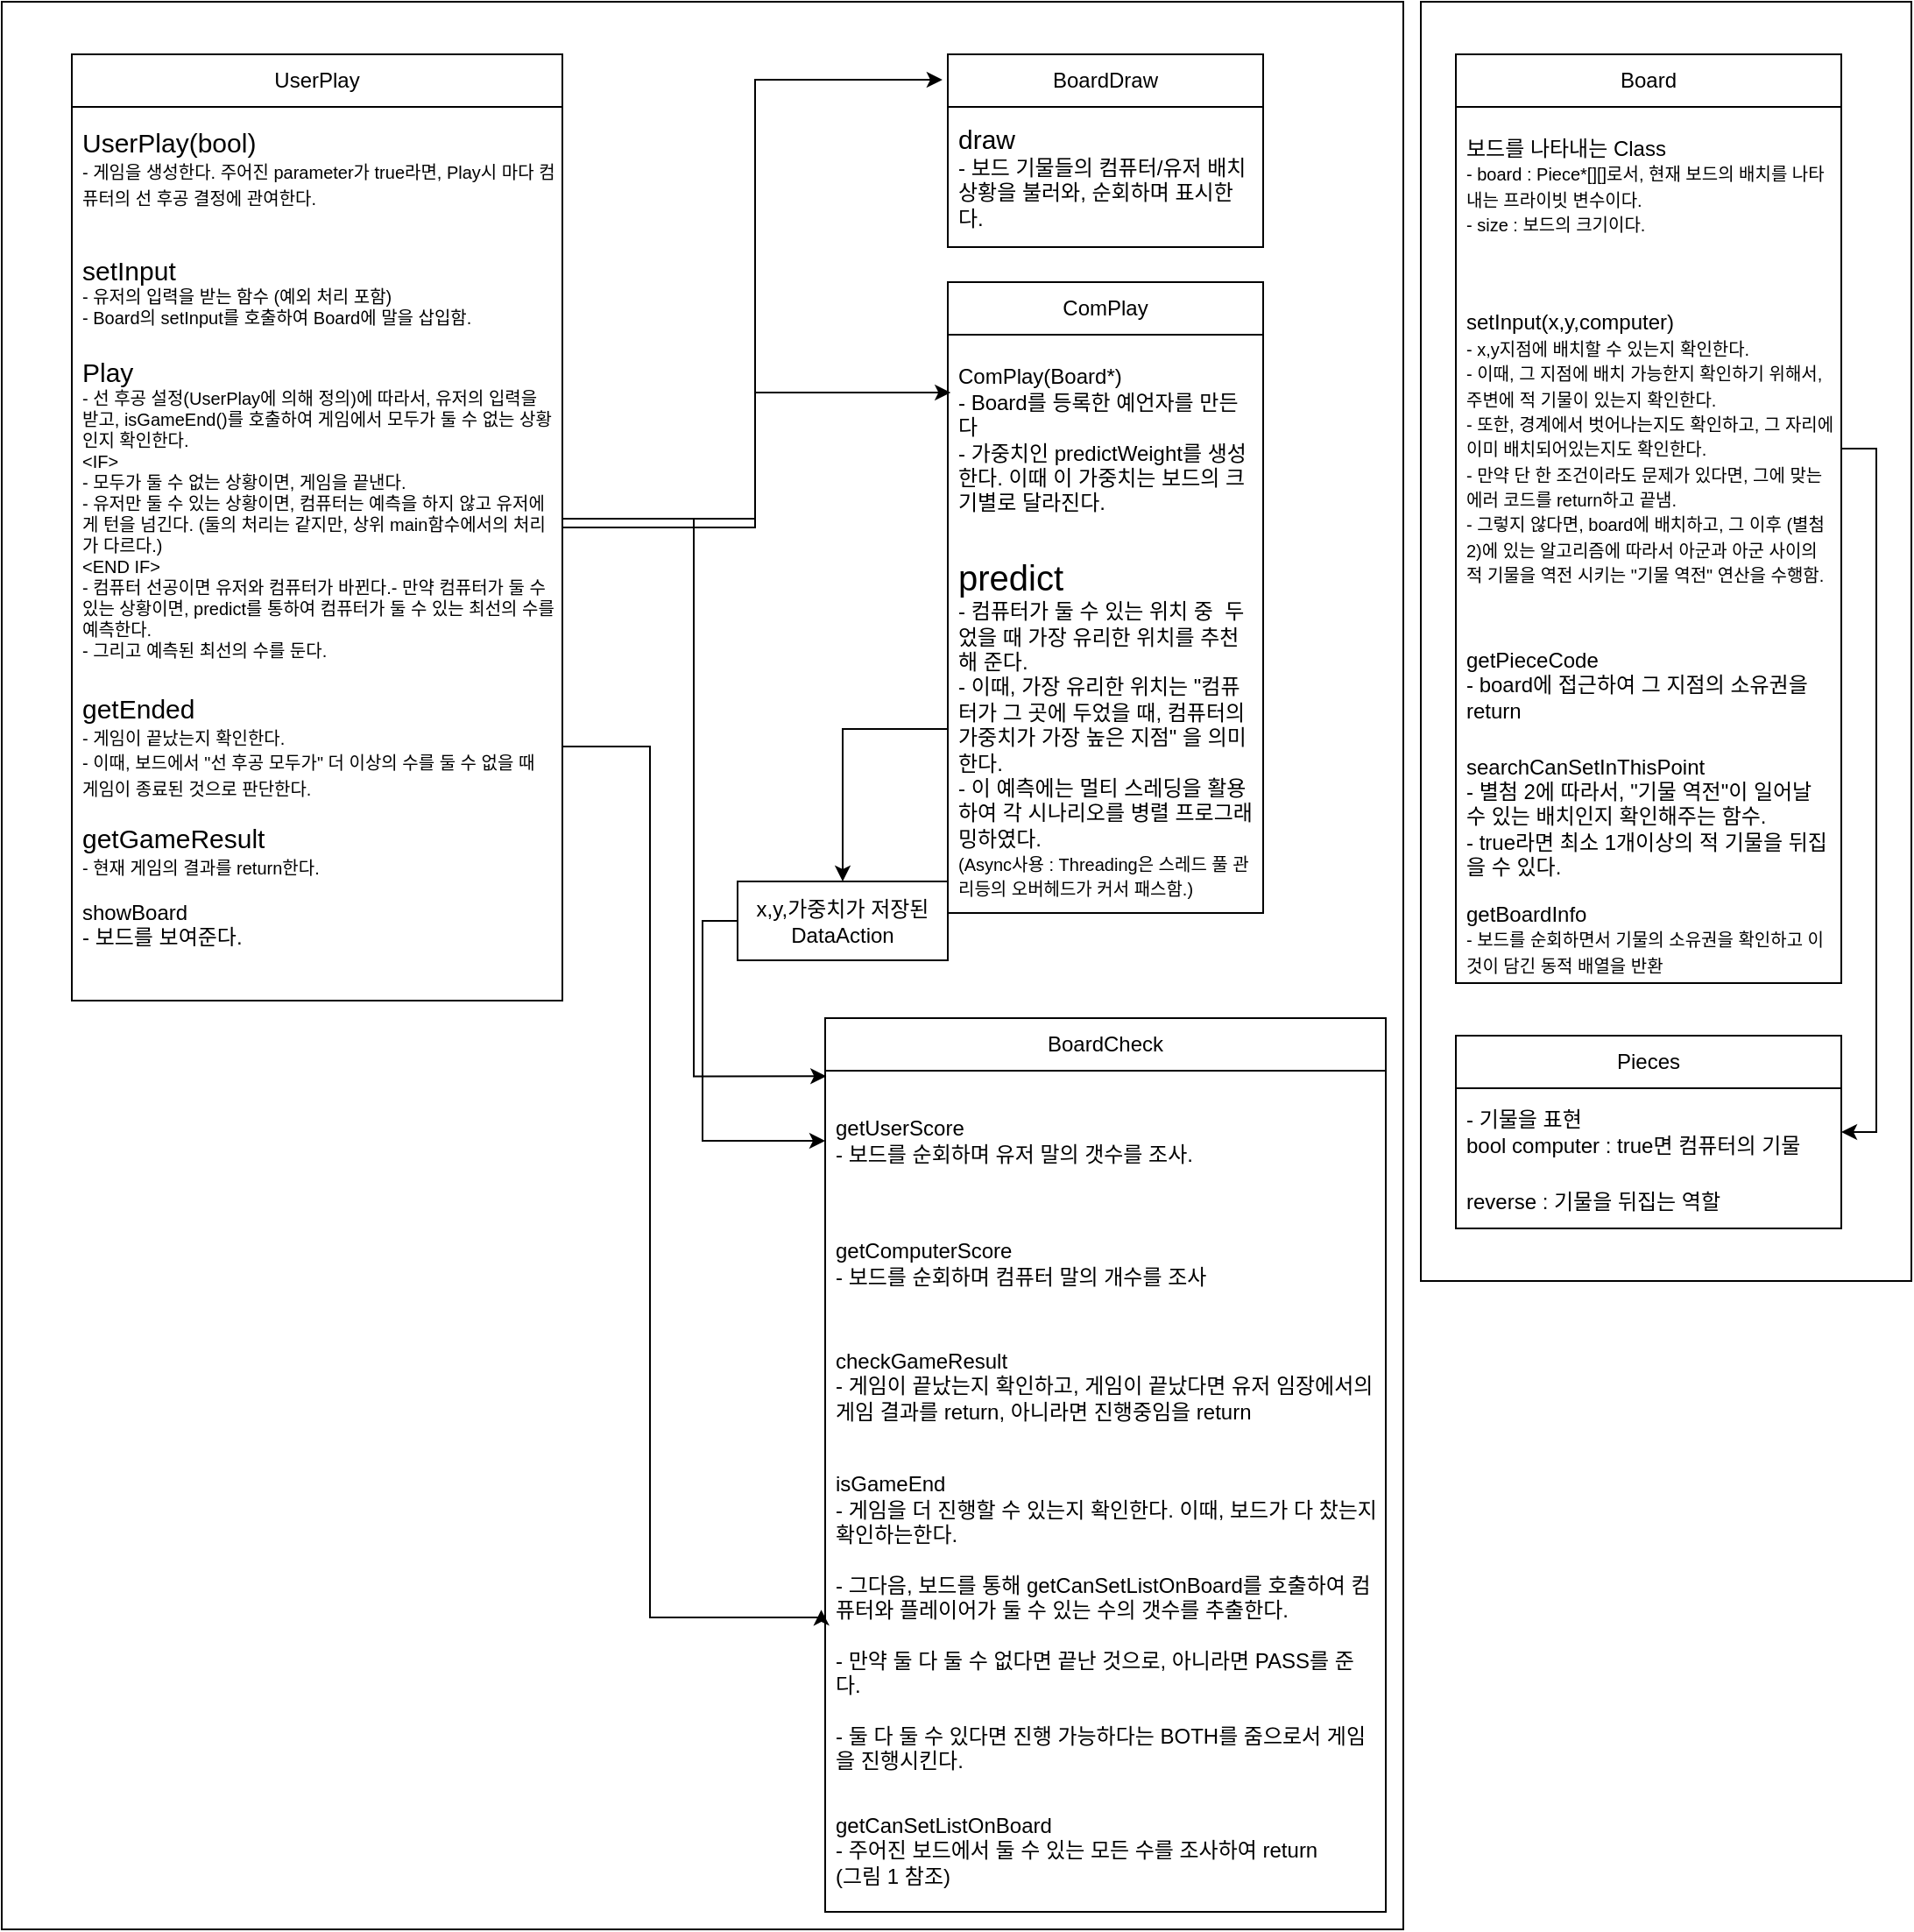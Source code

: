 <mxfile version="24.4.14" type="device">
  <diagram id="C5RBs43oDa-KdzZeNtuy" name="Page-1">
    <mxGraphModel dx="1728" dy="915" grid="1" gridSize="10" guides="1" tooltips="1" connect="1" arrows="1" fold="1" page="1" pageScale="1" pageWidth="827" pageHeight="1169" math="0" shadow="0">
      <root>
        <mxCell id="WIyWlLk6GJQsqaUBKTNV-0" />
        <mxCell id="WIyWlLk6GJQsqaUBKTNV-1" parent="WIyWlLk6GJQsqaUBKTNV-0" />
        <mxCell id="nndRhzMpZOMBTP4WqLoM-44" value="" style="rounded=0;whiteSpace=wrap;html=1;" parent="WIyWlLk6GJQsqaUBKTNV-1" vertex="1">
          <mxGeometry x="30" y="60" width="800" height="1100" as="geometry" />
        </mxCell>
        <mxCell id="nndRhzMpZOMBTP4WqLoM-5" value="UserPlay" style="swimlane;fontStyle=0;childLayout=stackLayout;horizontal=1;startSize=30;horizontalStack=0;resizeParent=1;resizeParentMax=0;resizeLast=0;collapsible=1;marginBottom=0;whiteSpace=wrap;html=1;" parent="WIyWlLk6GJQsqaUBKTNV-1" vertex="1">
          <mxGeometry x="70" y="90" width="280" height="540" as="geometry">
            <mxRectangle x="140" y="90" width="90" height="30" as="alternateBounds" />
          </mxGeometry>
        </mxCell>
        <mxCell id="nndRhzMpZOMBTP4WqLoM-12" value="&lt;font style=&quot;&quot;&gt;&lt;span style=&quot;font-size: 15px;&quot;&gt;UserPlay(bool)&lt;/span&gt;&lt;br style=&quot;&quot;&gt;&lt;font style=&quot;font-size: 10px;&quot;&gt;- 게임을 생성한다. 주어진 parameter가 true라면, Play시 마다 컴퓨터의 선 후공 결정에 관여한다.&lt;/font&gt;&lt;/font&gt;" style="text;strokeColor=none;fillColor=none;align=left;verticalAlign=middle;spacingLeft=4;spacingRight=4;overflow=hidden;points=[[0,0.5],[1,0.5]];portConstraint=eastwest;rotatable=0;whiteSpace=wrap;html=1;" parent="nndRhzMpZOMBTP4WqLoM-5" vertex="1">
          <mxGeometry y="30" width="280" height="70" as="geometry" />
        </mxCell>
        <mxCell id="nndRhzMpZOMBTP4WqLoM-6" value="&lt;font style=&quot;font-size: 15px;&quot;&gt;setInput&lt;/font&gt;&lt;div style=&quot;font-size: 10px;&quot;&gt;- 유저의 입력을 받는 함수 (예외 처리 포함)&lt;br&gt;- Board의&amp;nbsp;setInput를 호출하여 Board에 말을 삽입함.&lt;/div&gt;" style="text;strokeColor=none;fillColor=none;align=left;verticalAlign=middle;spacingLeft=4;spacingRight=4;overflow=hidden;points=[[0,0.5],[1,0.5]];portConstraint=eastwest;rotatable=0;whiteSpace=wrap;html=1;" parent="nndRhzMpZOMBTP4WqLoM-5" vertex="1">
          <mxGeometry y="100" width="280" height="70" as="geometry" />
        </mxCell>
        <mxCell id="nndRhzMpZOMBTP4WqLoM-7" value="&lt;font style=&quot;font-size: 15px;&quot;&gt;Play&lt;/font&gt;&lt;div style=&quot;font-size: 10px;&quot;&gt;&lt;font style=&quot;font-size: 10px;&quot;&gt;- 선 후공 설정(UserPlay에 의해 정의)에 따라서, 유저의 입력을 받고,&amp;nbsp;isGameEnd()를 호출하여 게임에서 모두가 둘 수 없는 상황인지 확인한다.&lt;br&gt;&amp;lt;IF&amp;gt;&lt;/font&gt;&lt;/div&gt;&lt;div style=&quot;font-size: 10px;&quot;&gt;&lt;font style=&quot;font-size: 10px;&quot;&gt;- 모두가 둘 수 없는 상황이면, 게임을 끝낸다.&lt;/font&gt;&lt;/div&gt;&lt;div style=&quot;font-size: 10px;&quot;&gt;&lt;font style=&quot;font-size: 10px;&quot;&gt;- 유저만 둘 수 있는 상황이면, 컴퓨터는 예측을 하지 않고 유저에게 턴을 넘긴다. (둘의 처리는 같지만, 상위 main함수에서의 처리가 다르다.)&lt;br&gt;&amp;lt;END IF&amp;gt;&lt;/font&gt;&lt;/div&gt;&lt;div style=&quot;font-size: 10px;&quot;&gt;&lt;font style=&quot;font-size: 10px;&quot;&gt;- 컴퓨터 선공이면 유저와 컴퓨터가 바뀐다.&lt;span style=&quot;background-color: initial;&quot;&gt;- 만약 컴퓨터가 둘 수 있는 상황이면,&amp;nbsp;predict를 통하여 컴퓨터가 둘 수 있는 최선의 수를 예측한다.&lt;/span&gt;&lt;br&gt;&lt;/font&gt;&lt;/div&gt;&lt;div style=&quot;font-size: 10px;&quot;&gt;&lt;font style=&quot;font-size: 10px;&quot;&gt;- 그리고 예측된 최선의 수를 둔다.&lt;br&gt;&lt;br&gt;&lt;/font&gt;&lt;/div&gt;" style="text;strokeColor=none;fillColor=none;align=left;verticalAlign=middle;spacingLeft=4;spacingRight=4;overflow=hidden;points=[[0,0.5],[1,0.5]];portConstraint=eastwest;rotatable=0;whiteSpace=wrap;html=1;" parent="nndRhzMpZOMBTP4WqLoM-5" vertex="1">
          <mxGeometry y="170" width="280" height="190" as="geometry" />
        </mxCell>
        <mxCell id="nndRhzMpZOMBTP4WqLoM-8" value="&lt;font style=&quot;font-size: 15px;&quot;&gt;getEnded&lt;/font&gt;&lt;br&gt;&lt;font style=&quot;font-size: 10px;&quot;&gt;- 게임이 끝났는지 확인한다.&lt;br&gt;- 이때, 보드에서 &quot;선 후공 모두가&quot; 더 이상의 수를 둘 수 없을 때 게임이 종료된 것으로 판단한다.&amp;nbsp;&lt;/font&gt;" style="text;strokeColor=none;fillColor=none;align=left;verticalAlign=middle;spacingLeft=4;spacingRight=4;overflow=hidden;points=[[0,0.5],[1,0.5]];portConstraint=eastwest;rotatable=0;whiteSpace=wrap;html=1;" parent="nndRhzMpZOMBTP4WqLoM-5" vertex="1">
          <mxGeometry y="360" width="280" height="70" as="geometry" />
        </mxCell>
        <mxCell id="nndRhzMpZOMBTP4WqLoM-9" value="&lt;font style=&quot;font-size: 15px;&quot;&gt;getGameResult&lt;/font&gt;&lt;br&gt;&lt;font style=&quot;font-size: 10px;&quot;&gt;- 현재 게임의 결과를 return한다.&lt;/font&gt;" style="text;strokeColor=none;fillColor=none;align=left;verticalAlign=middle;spacingLeft=4;spacingRight=4;overflow=hidden;points=[[0,0.5],[1,0.5]];portConstraint=eastwest;rotatable=0;whiteSpace=wrap;html=1;" parent="nndRhzMpZOMBTP4WqLoM-5" vertex="1">
          <mxGeometry y="430" width="280" height="50" as="geometry" />
        </mxCell>
        <mxCell id="nndRhzMpZOMBTP4WqLoM-10" value="showBoard&lt;br&gt;- 보드를 보여준다." style="text;strokeColor=none;fillColor=none;align=left;verticalAlign=middle;spacingLeft=4;spacingRight=4;overflow=hidden;points=[[0,0.5],[1,0.5]];portConstraint=eastwest;rotatable=0;whiteSpace=wrap;html=1;" parent="nndRhzMpZOMBTP4WqLoM-5" vertex="1">
          <mxGeometry y="480" width="280" height="30" as="geometry" />
        </mxCell>
        <mxCell id="nndRhzMpZOMBTP4WqLoM-11" style="text;strokeColor=none;fillColor=none;align=left;verticalAlign=middle;spacingLeft=4;spacingRight=4;overflow=hidden;points=[[0,0.5],[1,0.5]];portConstraint=eastwest;rotatable=0;whiteSpace=wrap;html=1;" parent="nndRhzMpZOMBTP4WqLoM-5" vertex="1">
          <mxGeometry y="510" width="280" height="30" as="geometry" />
        </mxCell>
        <mxCell id="nndRhzMpZOMBTP4WqLoM-16" style="edgeStyle=orthogonalEdgeStyle;rounded=0;orthogonalLoop=1;jettySize=auto;html=1;entryX=-0.017;entryY=0.132;entryDx=0;entryDy=0;entryPerimeter=0;" parent="WIyWlLk6GJQsqaUBKTNV-1" source="nndRhzMpZOMBTP4WqLoM-5" target="nndRhzMpZOMBTP4WqLoM-19" edge="1">
          <mxGeometry relative="1" as="geometry">
            <mxPoint x="591.6" y="96.4" as="targetPoint" />
          </mxGeometry>
        </mxCell>
        <mxCell id="nndRhzMpZOMBTP4WqLoM-18" style="edgeStyle=orthogonalEdgeStyle;rounded=0;orthogonalLoop=1;jettySize=auto;html=1;entryX=0.009;entryY=0.175;entryDx=0;entryDy=0;entryPerimeter=0;" parent="WIyWlLk6GJQsqaUBKTNV-1" source="nndRhzMpZOMBTP4WqLoM-7" target="nndRhzMpZOMBTP4WqLoM-23" edge="1">
          <mxGeometry relative="1" as="geometry">
            <mxPoint x="570" y="270" as="targetPoint" />
          </mxGeometry>
        </mxCell>
        <mxCell id="nndRhzMpZOMBTP4WqLoM-19" value="BoardDraw" style="swimlane;fontStyle=0;childLayout=stackLayout;horizontal=1;startSize=30;horizontalStack=0;resizeParent=1;resizeParentMax=0;resizeLast=0;collapsible=1;marginBottom=0;whiteSpace=wrap;html=1;" parent="WIyWlLk6GJQsqaUBKTNV-1" vertex="1">
          <mxGeometry x="570" y="90" width="180" height="110" as="geometry" />
        </mxCell>
        <mxCell id="nndRhzMpZOMBTP4WqLoM-20" value="&lt;font style=&quot;font-size: 15px;&quot;&gt;draw&lt;/font&gt;&lt;br&gt;- 보드 기물들의 컴퓨터/유저 배치 상황을 불러와, 순회하며 표시한다." style="text;strokeColor=none;fillColor=none;align=left;verticalAlign=middle;spacingLeft=4;spacingRight=4;overflow=hidden;points=[[0,0.5],[1,0.5]];portConstraint=eastwest;rotatable=0;whiteSpace=wrap;html=1;" parent="nndRhzMpZOMBTP4WqLoM-19" vertex="1">
          <mxGeometry y="30" width="180" height="80" as="geometry" />
        </mxCell>
        <mxCell id="nndRhzMpZOMBTP4WqLoM-23" value="ComPlay" style="swimlane;fontStyle=0;childLayout=stackLayout;horizontal=1;startSize=30;horizontalStack=0;resizeParent=1;resizeParentMax=0;resizeLast=0;collapsible=1;marginBottom=0;whiteSpace=wrap;html=1;" parent="WIyWlLk6GJQsqaUBKTNV-1" vertex="1">
          <mxGeometry x="570" y="220" width="180" height="360" as="geometry" />
        </mxCell>
        <mxCell id="nndRhzMpZOMBTP4WqLoM-24" value="ComPlay(Board*)&lt;br&gt;- Board를 등록한 예언자를 만든다&lt;br&gt;- 가중치인 predictWeight를 생성한다. 이때 이 가중치는 보드의 크기별로 달라진다." style="text;strokeColor=none;fillColor=none;align=left;verticalAlign=middle;spacingLeft=4;spacingRight=4;overflow=hidden;points=[[0,0.5],[1,0.5]];portConstraint=eastwest;rotatable=0;whiteSpace=wrap;html=1;" parent="nndRhzMpZOMBTP4WqLoM-23" vertex="1">
          <mxGeometry y="30" width="180" height="120" as="geometry" />
        </mxCell>
        <mxCell id="nndRhzMpZOMBTP4WqLoM-25" value="&lt;font style=&quot;font-size: 20px;&quot;&gt;predict&lt;/font&gt;&lt;br&gt;- 컴퓨터가 둘 수 있는 위치 중&amp;nbsp; 두었을 때 가장 유리한 위치를 추천해 준다.&lt;div&gt;- 이때, 가장 유리한 위치는 &quot;컴퓨터가 그 곳에 두었을 때, 컴퓨터의 가중치가 가장 높은 지점&quot; 을 의미한다.&amp;nbsp;&lt;br&gt;- 이 예측에는 멀티 스레딩을 활용하여 각 시나리오를 병렬 프로그래밍하였다.&lt;br&gt;&lt;font style=&quot;font-size: 10px;&quot;&gt;(Async사용 : Threading은 스레드 풀 관리등의 오버헤드가 커서 패스함.)&lt;/font&gt;&lt;br&gt;&lt;/div&gt;" style="text;strokeColor=none;fillColor=none;align=left;verticalAlign=middle;spacingLeft=4;spacingRight=4;overflow=hidden;points=[[0,0.5],[1,0.5]];portConstraint=eastwest;rotatable=0;whiteSpace=wrap;html=1;" parent="nndRhzMpZOMBTP4WqLoM-23" vertex="1">
          <mxGeometry y="150" width="180" height="210" as="geometry" />
        </mxCell>
        <mxCell id="nndRhzMpZOMBTP4WqLoM-27" value="BoardCheck" style="swimlane;fontStyle=0;childLayout=stackLayout;horizontal=1;startSize=30;horizontalStack=0;resizeParent=1;resizeParentMax=0;resizeLast=0;collapsible=1;marginBottom=0;whiteSpace=wrap;html=1;" parent="WIyWlLk6GJQsqaUBKTNV-1" vertex="1">
          <mxGeometry x="500" y="640" width="320" height="510" as="geometry" />
        </mxCell>
        <mxCell id="nndRhzMpZOMBTP4WqLoM-28" value="getUserScore&lt;br&gt;- 보드를 순회하며 유저 말의 갯수를 조사." style="text;strokeColor=none;fillColor=none;align=left;verticalAlign=middle;spacingLeft=4;spacingRight=4;overflow=hidden;points=[[0,0.5],[1,0.5]];portConstraint=eastwest;rotatable=0;whiteSpace=wrap;html=1;" parent="nndRhzMpZOMBTP4WqLoM-27" vertex="1">
          <mxGeometry y="30" width="320" height="80" as="geometry" />
        </mxCell>
        <mxCell id="nndRhzMpZOMBTP4WqLoM-32" value="getComputerScore&lt;br&gt;- 보드를 순회하며 컴퓨터 말의 개수를 조사" style="text;strokeColor=none;fillColor=none;align=left;verticalAlign=middle;spacingLeft=4;spacingRight=4;overflow=hidden;points=[[0,0.5],[1,0.5]];portConstraint=eastwest;rotatable=0;whiteSpace=wrap;html=1;" parent="nndRhzMpZOMBTP4WqLoM-27" vertex="1">
          <mxGeometry y="110" width="320" height="60" as="geometry" />
        </mxCell>
        <mxCell id="nndRhzMpZOMBTP4WqLoM-31" value="checkGameResult&lt;br&gt;- 게임이 끝났는지 확인하고, 게임이 끝났다면 유저 임장에서의 게임 결과를 return, 아니라면 진행중임을 return" style="text;strokeColor=none;fillColor=none;align=left;verticalAlign=middle;spacingLeft=4;spacingRight=4;overflow=hidden;points=[[0,0.5],[1,0.5]];portConstraint=eastwest;rotatable=0;whiteSpace=wrap;html=1;" parent="nndRhzMpZOMBTP4WqLoM-27" vertex="1">
          <mxGeometry y="170" width="320" height="80" as="geometry" />
        </mxCell>
        <mxCell id="nndRhzMpZOMBTP4WqLoM-36" value="isGameEnd&lt;br&gt;- 게임을 더 진행할 수 있는지 확인한다. 이때, 보드가 다 찼는지 확인하는한다.&lt;br&gt;&lt;br&gt;- 그다음, 보드를 통해 getCanSetListOnBoard를 호출하여 컴퓨터와 플레이어가 둘 수 있는 수의 갯수를 추출한다.&lt;br&gt;&lt;br&gt;- 만약 둘 다 둘 수 없다면 끝난 것으로, 아니라면 PASS를 준다.&lt;br&gt;&lt;br&gt;- 둘 다 둘 수 있다면 진행 가능하다는 BOTH를 줌으로서 게임을 진행시킨다." style="text;strokeColor=none;fillColor=none;align=left;verticalAlign=middle;spacingLeft=4;spacingRight=4;overflow=hidden;points=[[0,0.5],[1,0.5]];portConstraint=eastwest;rotatable=0;whiteSpace=wrap;html=1;" parent="nndRhzMpZOMBTP4WqLoM-27" vertex="1">
          <mxGeometry y="250" width="320" height="190" as="geometry" />
        </mxCell>
        <mxCell id="nndRhzMpZOMBTP4WqLoM-35" value="getCanSetListOnBoard&lt;br&gt;- 주어진 보드에서 둘 수 있는 모든 수를 조사하여 return&lt;br&gt;(그림 1 참조)" style="text;strokeColor=none;fillColor=none;align=left;verticalAlign=middle;spacingLeft=4;spacingRight=4;overflow=hidden;points=[[0,0.5],[1,0.5]];portConstraint=eastwest;rotatable=0;whiteSpace=wrap;html=1;" parent="nndRhzMpZOMBTP4WqLoM-27" vertex="1">
          <mxGeometry y="440" width="320" height="70" as="geometry" />
        </mxCell>
        <mxCell id="nndRhzMpZOMBTP4WqLoM-37" style="edgeStyle=orthogonalEdgeStyle;rounded=0;orthogonalLoop=1;jettySize=auto;html=1;entryX=0.002;entryY=0.065;entryDx=0;entryDy=0;entryPerimeter=0;" parent="WIyWlLk6GJQsqaUBKTNV-1" source="nndRhzMpZOMBTP4WqLoM-7" target="nndRhzMpZOMBTP4WqLoM-27" edge="1">
          <mxGeometry relative="1" as="geometry" />
        </mxCell>
        <mxCell id="nndRhzMpZOMBTP4WqLoM-43" style="edgeStyle=orthogonalEdgeStyle;rounded=0;orthogonalLoop=1;jettySize=auto;html=1;entryX=-0.007;entryY=0.461;entryDx=0;entryDy=0;entryPerimeter=0;" parent="WIyWlLk6GJQsqaUBKTNV-1" source="nndRhzMpZOMBTP4WqLoM-8" target="nndRhzMpZOMBTP4WqLoM-36" edge="1">
          <mxGeometry relative="1" as="geometry">
            <mxPoint x="400" y="800" as="targetPoint" />
            <Array as="points">
              <mxPoint x="400" y="485" />
              <mxPoint x="400" y="982" />
            </Array>
          </mxGeometry>
        </mxCell>
        <mxCell id="nndRhzMpZOMBTP4WqLoM-45" value="" style="rounded=0;whiteSpace=wrap;html=1;" parent="WIyWlLk6GJQsqaUBKTNV-1" vertex="1">
          <mxGeometry x="840" y="60" width="280" height="730" as="geometry" />
        </mxCell>
        <mxCell id="nndRhzMpZOMBTP4WqLoM-39" value="Board" style="swimlane;fontStyle=0;childLayout=stackLayout;horizontal=1;startSize=30;horizontalStack=0;resizeParent=1;resizeParentMax=0;resizeLast=0;collapsible=1;marginBottom=0;whiteSpace=wrap;html=1;" parent="WIyWlLk6GJQsqaUBKTNV-1" vertex="1">
          <mxGeometry x="860" y="90" width="220" height="530" as="geometry" />
        </mxCell>
        <mxCell id="nndRhzMpZOMBTP4WqLoM-40" value="보드를 나타내는 Class&lt;br&gt;&lt;font style=&quot;font-size: 10px;&quot;&gt;- board : Piece*[][]로서, 현재 보드의 배치를 나타내는 프라이빗 변수이다.&amp;nbsp;&lt;br&gt;- size : 보드의 크기이다.&lt;/font&gt;" style="text;strokeColor=none;fillColor=none;align=left;verticalAlign=middle;spacingLeft=4;spacingRight=4;overflow=hidden;points=[[0,0.5],[1,0.5]];portConstraint=eastwest;rotatable=0;whiteSpace=wrap;html=1;" parent="nndRhzMpZOMBTP4WqLoM-39" vertex="1">
          <mxGeometry y="30" width="220" height="90" as="geometry" />
        </mxCell>
        <mxCell id="nndRhzMpZOMBTP4WqLoM-41" value="setInput(x,y,computer)&lt;br&gt;&lt;font style=&quot;font-size: 10px;&quot;&gt;- x,y지점에 배치할 수 있는지 확인한다.&lt;br&gt;- 이때, 그 지점에 배치 가능한지 확인하기 위해서, 주변에 적 기물이 있는지 확인한다.&lt;/font&gt;&lt;div&gt;&lt;font style=&quot;font-size: 10px;&quot;&gt;- 또한, 경계에서 벗어나는지도 확인하고, 그 자리에 이미 배치되어있는지도 확인한다.&lt;/font&gt;&lt;/div&gt;&lt;div&gt;&lt;font style=&quot;font-size: 10px;&quot;&gt;- 만약 단 한 조건이라도 문제가 있다면, 그에 맞는 에러 코드를 return하고 끝냄.&lt;br&gt;- 그렇지 않다면, board에 배치하고, 그 이후 (별첨 2)에 있는 알고리즘에 따라서 아군과 아군 사이의 적 기물을 역전 시키는 &quot;기물 역전&quot; 연산을 수행함.&lt;/font&gt;&lt;/div&gt;" style="text;strokeColor=none;fillColor=none;align=left;verticalAlign=middle;spacingLeft=4;spacingRight=4;overflow=hidden;points=[[0,0.5],[1,0.5]];portConstraint=eastwest;rotatable=0;whiteSpace=wrap;html=1;" parent="nndRhzMpZOMBTP4WqLoM-39" vertex="1">
          <mxGeometry y="120" width="220" height="210" as="geometry" />
        </mxCell>
        <mxCell id="nndRhzMpZOMBTP4WqLoM-42" value="getPieceCode&lt;br&gt;- board에 접근하여 그 지점의 소유권을 return" style="text;strokeColor=none;fillColor=none;align=left;verticalAlign=middle;spacingLeft=4;spacingRight=4;overflow=hidden;points=[[0,0.5],[1,0.5]];portConstraint=eastwest;rotatable=0;whiteSpace=wrap;html=1;" parent="nndRhzMpZOMBTP4WqLoM-39" vertex="1">
          <mxGeometry y="330" width="220" height="60" as="geometry" />
        </mxCell>
        <mxCell id="BkWSzV101Hb2WlGDAGEn-3" value="searchCanSetInThisPoint&lt;br&gt;- 별첨 2에 따라서, &quot;기물 역전&quot;이 일어날 수 있는 배치인지 확인해주는 함수.&lt;div&gt;- true라면 최소 1개이상의 적 기물을 뒤집을 수 있다.&lt;/div&gt;" style="text;strokeColor=none;fillColor=none;align=left;verticalAlign=middle;spacingLeft=4;spacingRight=4;overflow=hidden;points=[[0,0.5],[1,0.5]];portConstraint=eastwest;rotatable=0;whiteSpace=wrap;html=1;" vertex="1" parent="nndRhzMpZOMBTP4WqLoM-39">
          <mxGeometry y="390" width="220" height="90" as="geometry" />
        </mxCell>
        <mxCell id="BkWSzV101Hb2WlGDAGEn-1" value="getBoardInfo&lt;br&gt;&lt;font style=&quot;font-size: 10px;&quot;&gt;- 보드를 순회하면서 기물의 소유권을 확인하고 이것이 담긴 동적 배열을 반환&lt;/font&gt;" style="text;strokeColor=none;fillColor=none;align=left;verticalAlign=middle;spacingLeft=4;spacingRight=4;overflow=hidden;points=[[0,0.5],[1,0.5]];portConstraint=eastwest;rotatable=0;whiteSpace=wrap;html=1;" vertex="1" parent="nndRhzMpZOMBTP4WqLoM-39">
          <mxGeometry y="480" width="220" height="50" as="geometry" />
        </mxCell>
        <mxCell id="BkWSzV101Hb2WlGDAGEn-4" value="Pieces" style="swimlane;fontStyle=0;childLayout=stackLayout;horizontal=1;startSize=30;horizontalStack=0;resizeParent=1;resizeParentMax=0;resizeLast=0;collapsible=1;marginBottom=0;whiteSpace=wrap;html=1;" vertex="1" parent="WIyWlLk6GJQsqaUBKTNV-1">
          <mxGeometry x="860" y="650" width="220" height="110" as="geometry" />
        </mxCell>
        <mxCell id="BkWSzV101Hb2WlGDAGEn-5" value="- 기물을 표현&lt;br&gt;bool computer : true면 컴퓨터의 기물" style="text;strokeColor=none;fillColor=none;align=left;verticalAlign=middle;spacingLeft=4;spacingRight=4;overflow=hidden;points=[[0,0.5],[1,0.5]];portConstraint=eastwest;rotatable=0;whiteSpace=wrap;html=1;" vertex="1" parent="BkWSzV101Hb2WlGDAGEn-4">
          <mxGeometry y="30" width="220" height="50" as="geometry" />
        </mxCell>
        <mxCell id="BkWSzV101Hb2WlGDAGEn-6" value="reverse : 기물을 뒤집는 역할" style="text;strokeColor=none;fillColor=none;align=left;verticalAlign=middle;spacingLeft=4;spacingRight=4;overflow=hidden;points=[[0,0.5],[1,0.5]];portConstraint=eastwest;rotatable=0;whiteSpace=wrap;html=1;" vertex="1" parent="BkWSzV101Hb2WlGDAGEn-4">
          <mxGeometry y="80" width="220" height="30" as="geometry" />
        </mxCell>
        <mxCell id="BkWSzV101Hb2WlGDAGEn-8" style="edgeStyle=orthogonalEdgeStyle;rounded=0;orthogonalLoop=1;jettySize=auto;html=1;" edge="1" parent="WIyWlLk6GJQsqaUBKTNV-1" source="nndRhzMpZOMBTP4WqLoM-41" target="BkWSzV101Hb2WlGDAGEn-5">
          <mxGeometry relative="1" as="geometry">
            <Array as="points">
              <mxPoint x="1100" y="315" />
              <mxPoint x="1100" y="705" />
            </Array>
          </mxGeometry>
        </mxCell>
        <mxCell id="BkWSzV101Hb2WlGDAGEn-13" style="edgeStyle=orthogonalEdgeStyle;rounded=0;orthogonalLoop=1;jettySize=auto;html=1;entryX=0;entryY=0.5;entryDx=0;entryDy=0;exitX=0;exitY=0.5;exitDx=0;exitDy=0;" edge="1" parent="WIyWlLk6GJQsqaUBKTNV-1" source="BkWSzV101Hb2WlGDAGEn-10" target="nndRhzMpZOMBTP4WqLoM-28">
          <mxGeometry relative="1" as="geometry" />
        </mxCell>
        <mxCell id="BkWSzV101Hb2WlGDAGEn-10" value="x,y,가중치가 저장된 DataAction" style="rounded=0;whiteSpace=wrap;html=1;" vertex="1" parent="WIyWlLk6GJQsqaUBKTNV-1">
          <mxGeometry x="450" y="562" width="120" height="45" as="geometry" />
        </mxCell>
        <mxCell id="BkWSzV101Hb2WlGDAGEn-12" style="edgeStyle=orthogonalEdgeStyle;rounded=0;orthogonalLoop=1;jettySize=auto;html=1;entryX=0.5;entryY=0;entryDx=0;entryDy=0;" edge="1" parent="WIyWlLk6GJQsqaUBKTNV-1" source="nndRhzMpZOMBTP4WqLoM-25" target="BkWSzV101Hb2WlGDAGEn-10">
          <mxGeometry relative="1" as="geometry" />
        </mxCell>
      </root>
    </mxGraphModel>
  </diagram>
</mxfile>
